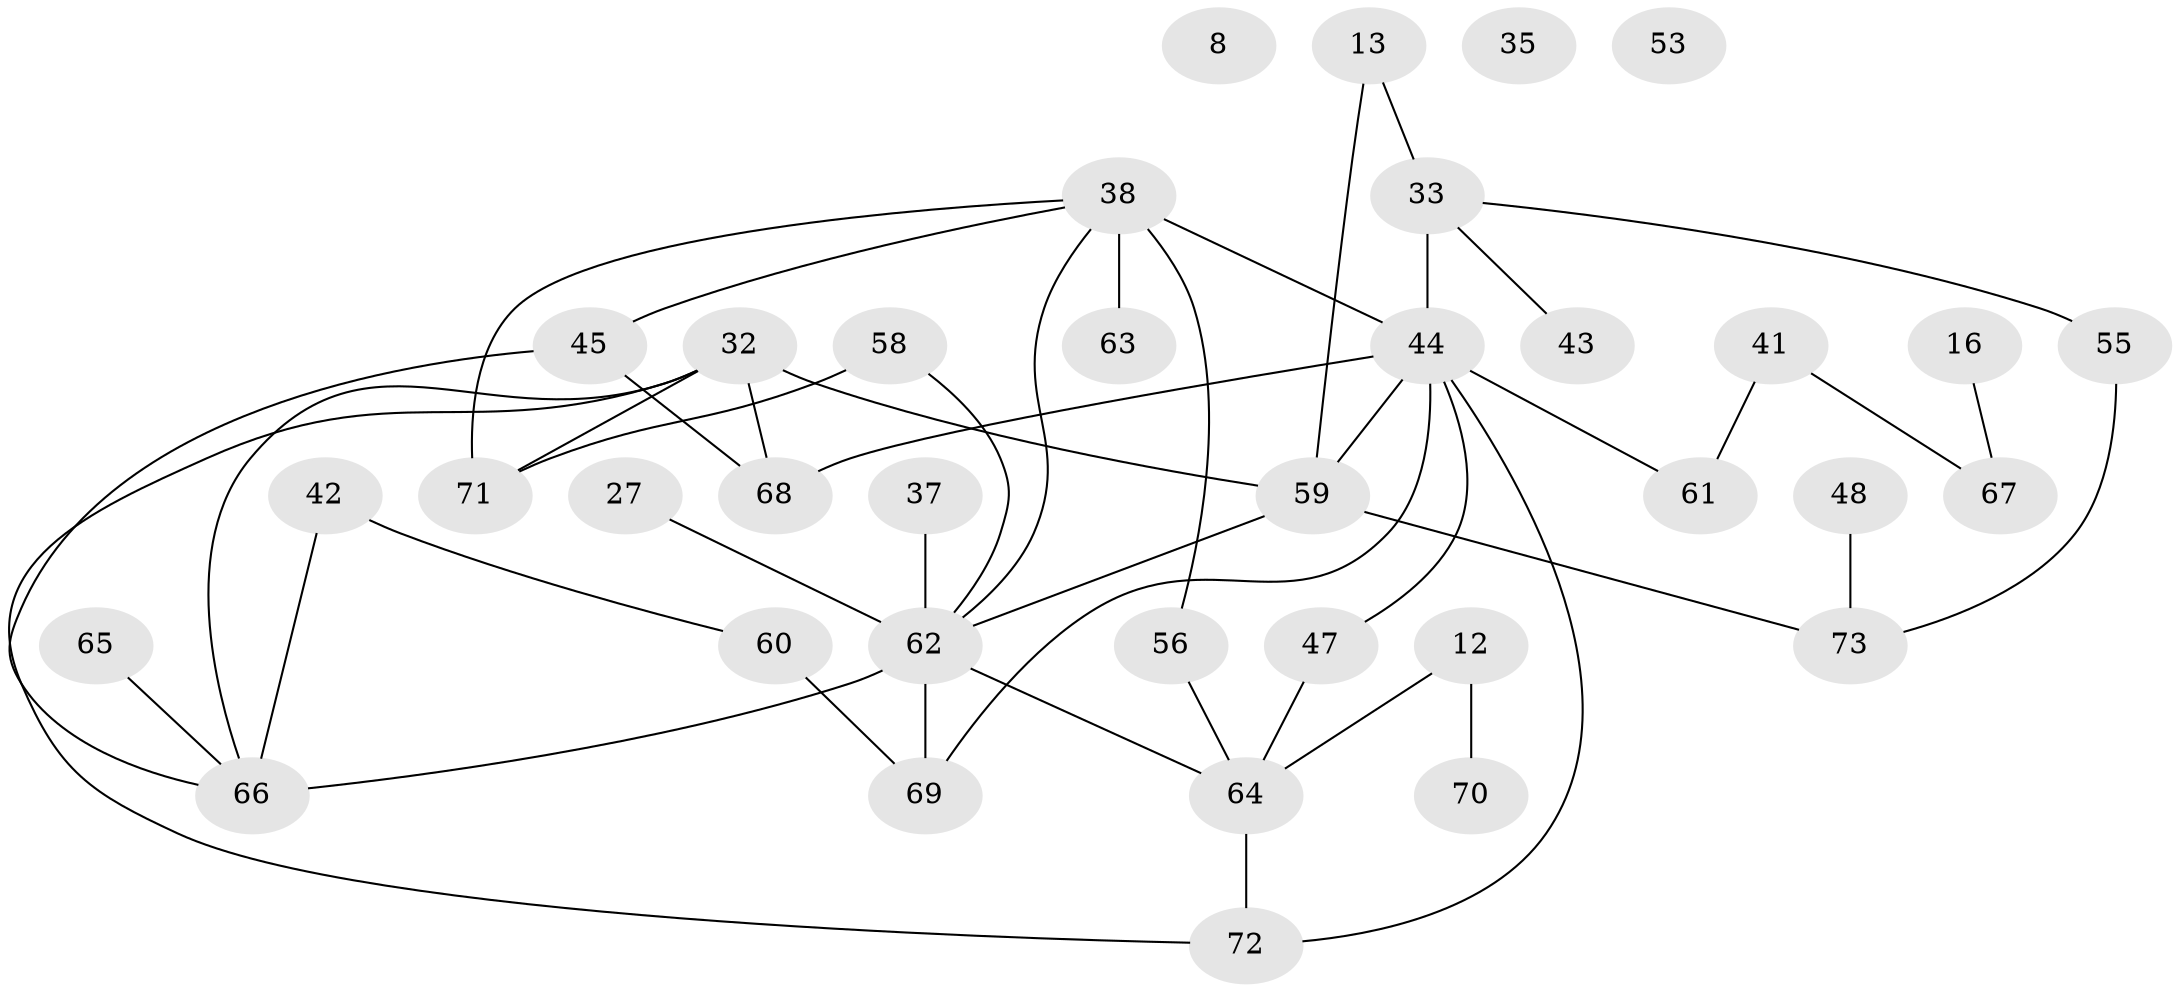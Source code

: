 // original degree distribution, {5: 0.0410958904109589, 3: 0.2602739726027397, 4: 0.1232876712328767, 7: 0.0273972602739726, 0: 0.0410958904109589, 2: 0.3424657534246575, 1: 0.136986301369863, 6: 0.0273972602739726}
// Generated by graph-tools (version 1.1) at 2025/40/03/09/25 04:40:04]
// undirected, 36 vertices, 47 edges
graph export_dot {
graph [start="1"]
  node [color=gray90,style=filled];
  8;
  12;
  13 [super="+2"];
  16;
  27;
  32 [super="+1"];
  33;
  35;
  37;
  38 [super="+3+18"];
  41;
  42;
  43;
  44 [super="+39"];
  45 [super="+20"];
  47;
  48;
  53;
  55;
  56;
  58 [super="+26+34"];
  59 [super="+17+36+25"];
  60 [super="+49"];
  61;
  62 [super="+50+52+54+46+40"];
  63 [super="+57"];
  64 [super="+28"];
  65;
  66 [super="+30"];
  67;
  68 [super="+23"];
  69 [super="+22"];
  70;
  71;
  72;
  73;
  12 -- 70;
  12 -- 64;
  13 -- 33 [weight=2];
  13 -- 59 [weight=2];
  16 -- 67;
  27 -- 62;
  32 -- 66 [weight=2];
  32 -- 72;
  32 -- 71;
  32 -- 68;
  32 -- 59;
  33 -- 43;
  33 -- 55;
  33 -- 44;
  37 -- 62 [weight=2];
  38 -- 71;
  38 -- 45 [weight=2];
  38 -- 56;
  38 -- 44 [weight=3];
  38 -- 63 [weight=2];
  38 -- 62;
  41 -- 61;
  41 -- 67;
  42 -- 66;
  42 -- 60;
  44 -- 47;
  44 -- 68;
  44 -- 69;
  44 -- 72;
  44 -- 61;
  44 -- 59;
  45 -- 66;
  45 -- 68;
  47 -- 64;
  48 -- 73;
  55 -- 73;
  56 -- 64;
  58 -- 71;
  58 -- 62;
  59 -- 73;
  59 -- 62;
  60 -- 69 [weight=2];
  62 -- 69 [weight=2];
  62 -- 66 [weight=3];
  62 -- 64;
  64 -- 72;
  65 -- 66;
}
